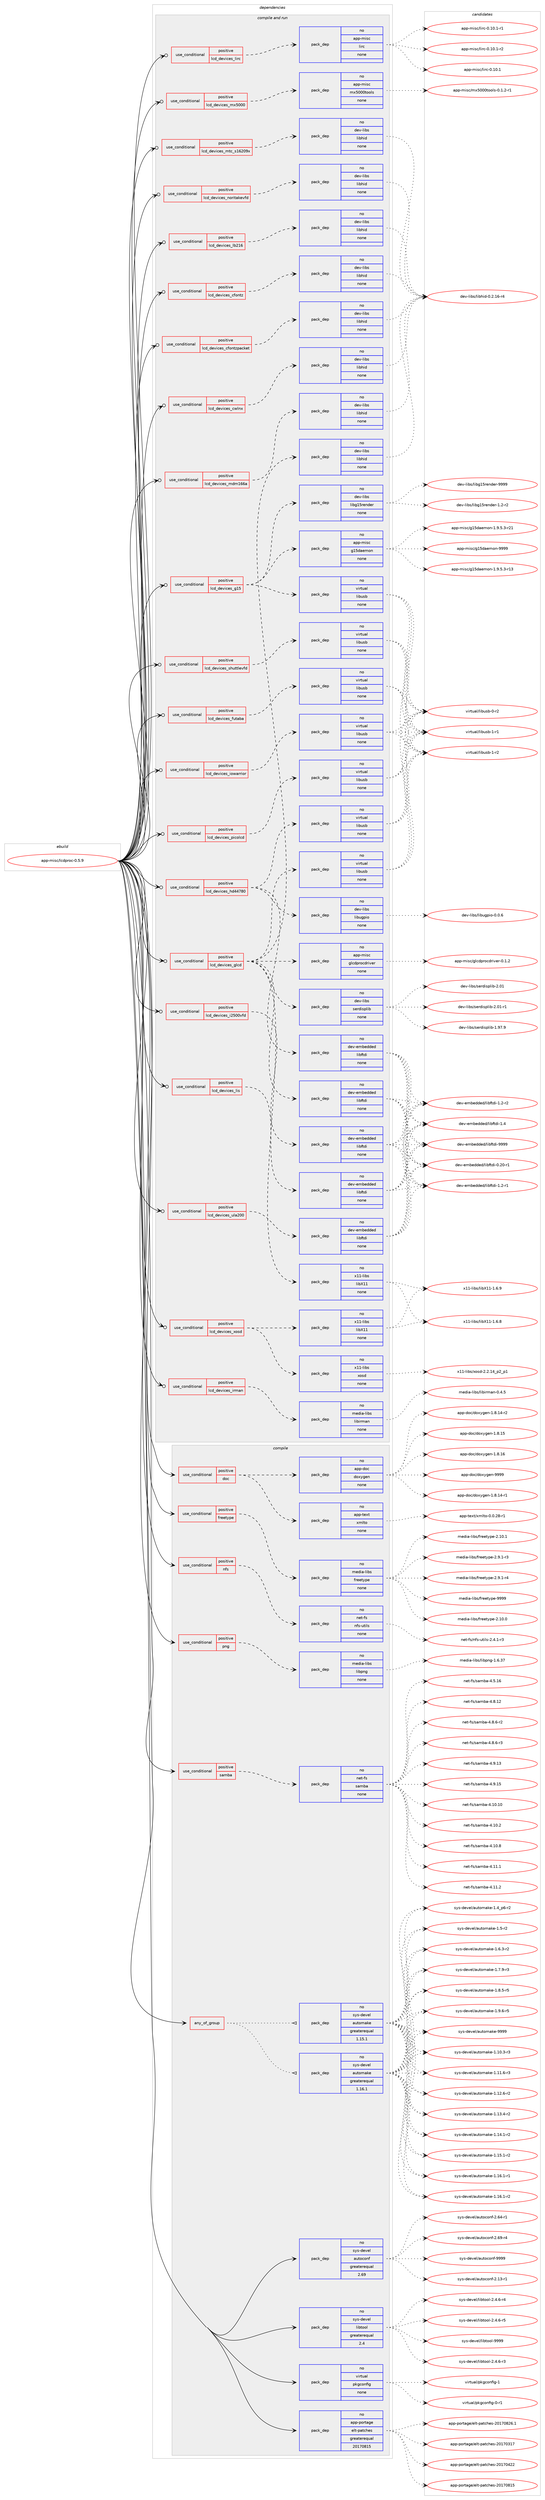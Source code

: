 digraph prolog {

# *************
# Graph options
# *************

newrank=true;
concentrate=true;
compound=true;
graph [rankdir=LR,fontname=Helvetica,fontsize=10,ranksep=1.5];#, ranksep=2.5, nodesep=0.2];
edge  [arrowhead=vee];
node  [fontname=Helvetica,fontsize=10];

# **********
# The ebuild
# **********

subgraph cluster_leftcol {
color=gray;
rank=same;
label=<<i>ebuild</i>>;
id [label="app-misc/lcdproc-0.5.9", color=red, width=4, href="../app-misc/lcdproc-0.5.9.svg"];
}

# ****************
# The dependencies
# ****************

subgraph cluster_midcol {
color=gray;
label=<<i>dependencies</i>>;
subgraph cluster_compile {
fillcolor="#eeeeee";
style=filled;
label=<<i>compile</i>>;
subgraph any8698 {
dependency499299 [label=<<TABLE BORDER="0" CELLBORDER="1" CELLSPACING="0" CELLPADDING="4"><TR><TD CELLPADDING="10">any_of_group</TD></TR></TABLE>>, shape=none, color=red];subgraph pack371038 {
dependency499300 [label=<<TABLE BORDER="0" CELLBORDER="1" CELLSPACING="0" CELLPADDING="4" WIDTH="220"><TR><TD ROWSPAN="6" CELLPADDING="30">pack_dep</TD></TR><TR><TD WIDTH="110">no</TD></TR><TR><TD>sys-devel</TD></TR><TR><TD>automake</TD></TR><TR><TD>greaterequal</TD></TR><TR><TD>1.16.1</TD></TR></TABLE>>, shape=none, color=blue];
}
dependency499299:e -> dependency499300:w [weight=20,style="dotted",arrowhead="oinv"];
subgraph pack371039 {
dependency499301 [label=<<TABLE BORDER="0" CELLBORDER="1" CELLSPACING="0" CELLPADDING="4" WIDTH="220"><TR><TD ROWSPAN="6" CELLPADDING="30">pack_dep</TD></TR><TR><TD WIDTH="110">no</TD></TR><TR><TD>sys-devel</TD></TR><TR><TD>automake</TD></TR><TR><TD>greaterequal</TD></TR><TR><TD>1.15.1</TD></TR></TABLE>>, shape=none, color=blue];
}
dependency499299:e -> dependency499301:w [weight=20,style="dotted",arrowhead="oinv"];
}
id:e -> dependency499299:w [weight=20,style="solid",arrowhead="vee"];
subgraph cond119247 {
dependency499302 [label=<<TABLE BORDER="0" CELLBORDER="1" CELLSPACING="0" CELLPADDING="4"><TR><TD ROWSPAN="3" CELLPADDING="10">use_conditional</TD></TR><TR><TD>positive</TD></TR><TR><TD>doc</TD></TR></TABLE>>, shape=none, color=red];
subgraph pack371040 {
dependency499303 [label=<<TABLE BORDER="0" CELLBORDER="1" CELLSPACING="0" CELLPADDING="4" WIDTH="220"><TR><TD ROWSPAN="6" CELLPADDING="30">pack_dep</TD></TR><TR><TD WIDTH="110">no</TD></TR><TR><TD>app-doc</TD></TR><TR><TD>doxygen</TD></TR><TR><TD>none</TD></TR><TR><TD></TD></TR></TABLE>>, shape=none, color=blue];
}
dependency499302:e -> dependency499303:w [weight=20,style="dashed",arrowhead="vee"];
subgraph pack371041 {
dependency499304 [label=<<TABLE BORDER="0" CELLBORDER="1" CELLSPACING="0" CELLPADDING="4" WIDTH="220"><TR><TD ROWSPAN="6" CELLPADDING="30">pack_dep</TD></TR><TR><TD WIDTH="110">no</TD></TR><TR><TD>app-text</TD></TR><TR><TD>xmlto</TD></TR><TR><TD>none</TD></TR><TR><TD></TD></TR></TABLE>>, shape=none, color=blue];
}
dependency499302:e -> dependency499304:w [weight=20,style="dashed",arrowhead="vee"];
}
id:e -> dependency499302:w [weight=20,style="solid",arrowhead="vee"];
subgraph cond119248 {
dependency499305 [label=<<TABLE BORDER="0" CELLBORDER="1" CELLSPACING="0" CELLPADDING="4"><TR><TD ROWSPAN="3" CELLPADDING="10">use_conditional</TD></TR><TR><TD>positive</TD></TR><TR><TD>freetype</TD></TR></TABLE>>, shape=none, color=red];
subgraph pack371042 {
dependency499306 [label=<<TABLE BORDER="0" CELLBORDER="1" CELLSPACING="0" CELLPADDING="4" WIDTH="220"><TR><TD ROWSPAN="6" CELLPADDING="30">pack_dep</TD></TR><TR><TD WIDTH="110">no</TD></TR><TR><TD>media-libs</TD></TR><TR><TD>freetype</TD></TR><TR><TD>none</TD></TR><TR><TD></TD></TR></TABLE>>, shape=none, color=blue];
}
dependency499305:e -> dependency499306:w [weight=20,style="dashed",arrowhead="vee"];
}
id:e -> dependency499305:w [weight=20,style="solid",arrowhead="vee"];
subgraph cond119249 {
dependency499307 [label=<<TABLE BORDER="0" CELLBORDER="1" CELLSPACING="0" CELLPADDING="4"><TR><TD ROWSPAN="3" CELLPADDING="10">use_conditional</TD></TR><TR><TD>positive</TD></TR><TR><TD>nfs</TD></TR></TABLE>>, shape=none, color=red];
subgraph pack371043 {
dependency499308 [label=<<TABLE BORDER="0" CELLBORDER="1" CELLSPACING="0" CELLPADDING="4" WIDTH="220"><TR><TD ROWSPAN="6" CELLPADDING="30">pack_dep</TD></TR><TR><TD WIDTH="110">no</TD></TR><TR><TD>net-fs</TD></TR><TR><TD>nfs-utils</TD></TR><TR><TD>none</TD></TR><TR><TD></TD></TR></TABLE>>, shape=none, color=blue];
}
dependency499307:e -> dependency499308:w [weight=20,style="dashed",arrowhead="vee"];
}
id:e -> dependency499307:w [weight=20,style="solid",arrowhead="vee"];
subgraph cond119250 {
dependency499309 [label=<<TABLE BORDER="0" CELLBORDER="1" CELLSPACING="0" CELLPADDING="4"><TR><TD ROWSPAN="3" CELLPADDING="10">use_conditional</TD></TR><TR><TD>positive</TD></TR><TR><TD>png</TD></TR></TABLE>>, shape=none, color=red];
subgraph pack371044 {
dependency499310 [label=<<TABLE BORDER="0" CELLBORDER="1" CELLSPACING="0" CELLPADDING="4" WIDTH="220"><TR><TD ROWSPAN="6" CELLPADDING="30">pack_dep</TD></TR><TR><TD WIDTH="110">no</TD></TR><TR><TD>media-libs</TD></TR><TR><TD>libpng</TD></TR><TR><TD>none</TD></TR><TR><TD></TD></TR></TABLE>>, shape=none, color=blue];
}
dependency499309:e -> dependency499310:w [weight=20,style="dashed",arrowhead="vee"];
}
id:e -> dependency499309:w [weight=20,style="solid",arrowhead="vee"];
subgraph cond119251 {
dependency499311 [label=<<TABLE BORDER="0" CELLBORDER="1" CELLSPACING="0" CELLPADDING="4"><TR><TD ROWSPAN="3" CELLPADDING="10">use_conditional</TD></TR><TR><TD>positive</TD></TR><TR><TD>samba</TD></TR></TABLE>>, shape=none, color=red];
subgraph pack371045 {
dependency499312 [label=<<TABLE BORDER="0" CELLBORDER="1" CELLSPACING="0" CELLPADDING="4" WIDTH="220"><TR><TD ROWSPAN="6" CELLPADDING="30">pack_dep</TD></TR><TR><TD WIDTH="110">no</TD></TR><TR><TD>net-fs</TD></TR><TR><TD>samba</TD></TR><TR><TD>none</TD></TR><TR><TD></TD></TR></TABLE>>, shape=none, color=blue];
}
dependency499311:e -> dependency499312:w [weight=20,style="dashed",arrowhead="vee"];
}
id:e -> dependency499311:w [weight=20,style="solid",arrowhead="vee"];
subgraph pack371046 {
dependency499313 [label=<<TABLE BORDER="0" CELLBORDER="1" CELLSPACING="0" CELLPADDING="4" WIDTH="220"><TR><TD ROWSPAN="6" CELLPADDING="30">pack_dep</TD></TR><TR><TD WIDTH="110">no</TD></TR><TR><TD>app-portage</TD></TR><TR><TD>elt-patches</TD></TR><TR><TD>greaterequal</TD></TR><TR><TD>20170815</TD></TR></TABLE>>, shape=none, color=blue];
}
id:e -> dependency499313:w [weight=20,style="solid",arrowhead="vee"];
subgraph pack371047 {
dependency499314 [label=<<TABLE BORDER="0" CELLBORDER="1" CELLSPACING="0" CELLPADDING="4" WIDTH="220"><TR><TD ROWSPAN="6" CELLPADDING="30">pack_dep</TD></TR><TR><TD WIDTH="110">no</TD></TR><TR><TD>sys-devel</TD></TR><TR><TD>autoconf</TD></TR><TR><TD>greaterequal</TD></TR><TR><TD>2.69</TD></TR></TABLE>>, shape=none, color=blue];
}
id:e -> dependency499314:w [weight=20,style="solid",arrowhead="vee"];
subgraph pack371048 {
dependency499315 [label=<<TABLE BORDER="0" CELLBORDER="1" CELLSPACING="0" CELLPADDING="4" WIDTH="220"><TR><TD ROWSPAN="6" CELLPADDING="30">pack_dep</TD></TR><TR><TD WIDTH="110">no</TD></TR><TR><TD>sys-devel</TD></TR><TR><TD>libtool</TD></TR><TR><TD>greaterequal</TD></TR><TR><TD>2.4</TD></TR></TABLE>>, shape=none, color=blue];
}
id:e -> dependency499315:w [weight=20,style="solid",arrowhead="vee"];
subgraph pack371049 {
dependency499316 [label=<<TABLE BORDER="0" CELLBORDER="1" CELLSPACING="0" CELLPADDING="4" WIDTH="220"><TR><TD ROWSPAN="6" CELLPADDING="30">pack_dep</TD></TR><TR><TD WIDTH="110">no</TD></TR><TR><TD>virtual</TD></TR><TR><TD>pkgconfig</TD></TR><TR><TD>none</TD></TR><TR><TD></TD></TR></TABLE>>, shape=none, color=blue];
}
id:e -> dependency499316:w [weight=20,style="solid",arrowhead="vee"];
}
subgraph cluster_compileandrun {
fillcolor="#eeeeee";
style=filled;
label=<<i>compile and run</i>>;
subgraph cond119252 {
dependency499317 [label=<<TABLE BORDER="0" CELLBORDER="1" CELLSPACING="0" CELLPADDING="4"><TR><TD ROWSPAN="3" CELLPADDING="10">use_conditional</TD></TR><TR><TD>positive</TD></TR><TR><TD>lcd_devices_cfontz</TD></TR></TABLE>>, shape=none, color=red];
subgraph pack371050 {
dependency499318 [label=<<TABLE BORDER="0" CELLBORDER="1" CELLSPACING="0" CELLPADDING="4" WIDTH="220"><TR><TD ROWSPAN="6" CELLPADDING="30">pack_dep</TD></TR><TR><TD WIDTH="110">no</TD></TR><TR><TD>dev-libs</TD></TR><TR><TD>libhid</TD></TR><TR><TD>none</TD></TR><TR><TD></TD></TR></TABLE>>, shape=none, color=blue];
}
dependency499317:e -> dependency499318:w [weight=20,style="dashed",arrowhead="vee"];
}
id:e -> dependency499317:w [weight=20,style="solid",arrowhead="odotvee"];
subgraph cond119253 {
dependency499319 [label=<<TABLE BORDER="0" CELLBORDER="1" CELLSPACING="0" CELLPADDING="4"><TR><TD ROWSPAN="3" CELLPADDING="10">use_conditional</TD></TR><TR><TD>positive</TD></TR><TR><TD>lcd_devices_cfontzpacket</TD></TR></TABLE>>, shape=none, color=red];
subgraph pack371051 {
dependency499320 [label=<<TABLE BORDER="0" CELLBORDER="1" CELLSPACING="0" CELLPADDING="4" WIDTH="220"><TR><TD ROWSPAN="6" CELLPADDING="30">pack_dep</TD></TR><TR><TD WIDTH="110">no</TD></TR><TR><TD>dev-libs</TD></TR><TR><TD>libhid</TD></TR><TR><TD>none</TD></TR><TR><TD></TD></TR></TABLE>>, shape=none, color=blue];
}
dependency499319:e -> dependency499320:w [weight=20,style="dashed",arrowhead="vee"];
}
id:e -> dependency499319:w [weight=20,style="solid",arrowhead="odotvee"];
subgraph cond119254 {
dependency499321 [label=<<TABLE BORDER="0" CELLBORDER="1" CELLSPACING="0" CELLPADDING="4"><TR><TD ROWSPAN="3" CELLPADDING="10">use_conditional</TD></TR><TR><TD>positive</TD></TR><TR><TD>lcd_devices_cwlnx</TD></TR></TABLE>>, shape=none, color=red];
subgraph pack371052 {
dependency499322 [label=<<TABLE BORDER="0" CELLBORDER="1" CELLSPACING="0" CELLPADDING="4" WIDTH="220"><TR><TD ROWSPAN="6" CELLPADDING="30">pack_dep</TD></TR><TR><TD WIDTH="110">no</TD></TR><TR><TD>dev-libs</TD></TR><TR><TD>libhid</TD></TR><TR><TD>none</TD></TR><TR><TD></TD></TR></TABLE>>, shape=none, color=blue];
}
dependency499321:e -> dependency499322:w [weight=20,style="dashed",arrowhead="vee"];
}
id:e -> dependency499321:w [weight=20,style="solid",arrowhead="odotvee"];
subgraph cond119255 {
dependency499323 [label=<<TABLE BORDER="0" CELLBORDER="1" CELLSPACING="0" CELLPADDING="4"><TR><TD ROWSPAN="3" CELLPADDING="10">use_conditional</TD></TR><TR><TD>positive</TD></TR><TR><TD>lcd_devices_futaba</TD></TR></TABLE>>, shape=none, color=red];
subgraph pack371053 {
dependency499324 [label=<<TABLE BORDER="0" CELLBORDER="1" CELLSPACING="0" CELLPADDING="4" WIDTH="220"><TR><TD ROWSPAN="6" CELLPADDING="30">pack_dep</TD></TR><TR><TD WIDTH="110">no</TD></TR><TR><TD>virtual</TD></TR><TR><TD>libusb</TD></TR><TR><TD>none</TD></TR><TR><TD></TD></TR></TABLE>>, shape=none, color=blue];
}
dependency499323:e -> dependency499324:w [weight=20,style="dashed",arrowhead="vee"];
}
id:e -> dependency499323:w [weight=20,style="solid",arrowhead="odotvee"];
subgraph cond119256 {
dependency499325 [label=<<TABLE BORDER="0" CELLBORDER="1" CELLSPACING="0" CELLPADDING="4"><TR><TD ROWSPAN="3" CELLPADDING="10">use_conditional</TD></TR><TR><TD>positive</TD></TR><TR><TD>lcd_devices_g15</TD></TR></TABLE>>, shape=none, color=red];
subgraph pack371054 {
dependency499326 [label=<<TABLE BORDER="0" CELLBORDER="1" CELLSPACING="0" CELLPADDING="4" WIDTH="220"><TR><TD ROWSPAN="6" CELLPADDING="30">pack_dep</TD></TR><TR><TD WIDTH="110">no</TD></TR><TR><TD>app-misc</TD></TR><TR><TD>g15daemon</TD></TR><TR><TD>none</TD></TR><TR><TD></TD></TR></TABLE>>, shape=none, color=blue];
}
dependency499325:e -> dependency499326:w [weight=20,style="dashed",arrowhead="vee"];
subgraph pack371055 {
dependency499327 [label=<<TABLE BORDER="0" CELLBORDER="1" CELLSPACING="0" CELLPADDING="4" WIDTH="220"><TR><TD ROWSPAN="6" CELLPADDING="30">pack_dep</TD></TR><TR><TD WIDTH="110">no</TD></TR><TR><TD>dev-libs</TD></TR><TR><TD>libg15render</TD></TR><TR><TD>none</TD></TR><TR><TD></TD></TR></TABLE>>, shape=none, color=blue];
}
dependency499325:e -> dependency499327:w [weight=20,style="dashed",arrowhead="vee"];
subgraph pack371056 {
dependency499328 [label=<<TABLE BORDER="0" CELLBORDER="1" CELLSPACING="0" CELLPADDING="4" WIDTH="220"><TR><TD ROWSPAN="6" CELLPADDING="30">pack_dep</TD></TR><TR><TD WIDTH="110">no</TD></TR><TR><TD>virtual</TD></TR><TR><TD>libusb</TD></TR><TR><TD>none</TD></TR><TR><TD></TD></TR></TABLE>>, shape=none, color=blue];
}
dependency499325:e -> dependency499328:w [weight=20,style="dashed",arrowhead="vee"];
}
id:e -> dependency499325:w [weight=20,style="solid",arrowhead="odotvee"];
subgraph cond119257 {
dependency499329 [label=<<TABLE BORDER="0" CELLBORDER="1" CELLSPACING="0" CELLPADDING="4"><TR><TD ROWSPAN="3" CELLPADDING="10">use_conditional</TD></TR><TR><TD>positive</TD></TR><TR><TD>lcd_devices_glcd</TD></TR></TABLE>>, shape=none, color=red];
subgraph pack371057 {
dependency499330 [label=<<TABLE BORDER="0" CELLBORDER="1" CELLSPACING="0" CELLPADDING="4" WIDTH="220"><TR><TD ROWSPAN="6" CELLPADDING="30">pack_dep</TD></TR><TR><TD WIDTH="110">no</TD></TR><TR><TD>app-misc</TD></TR><TR><TD>glcdprocdriver</TD></TR><TR><TD>none</TD></TR><TR><TD></TD></TR></TABLE>>, shape=none, color=blue];
}
dependency499329:e -> dependency499330:w [weight=20,style="dashed",arrowhead="vee"];
subgraph pack371058 {
dependency499331 [label=<<TABLE BORDER="0" CELLBORDER="1" CELLSPACING="0" CELLPADDING="4" WIDTH="220"><TR><TD ROWSPAN="6" CELLPADDING="30">pack_dep</TD></TR><TR><TD WIDTH="110">no</TD></TR><TR><TD>dev-embedded</TD></TR><TR><TD>libftdi</TD></TR><TR><TD>none</TD></TR><TR><TD></TD></TR></TABLE>>, shape=none, color=blue];
}
dependency499329:e -> dependency499331:w [weight=20,style="dashed",arrowhead="vee"];
subgraph pack371059 {
dependency499332 [label=<<TABLE BORDER="0" CELLBORDER="1" CELLSPACING="0" CELLPADDING="4" WIDTH="220"><TR><TD ROWSPAN="6" CELLPADDING="30">pack_dep</TD></TR><TR><TD WIDTH="110">no</TD></TR><TR><TD>dev-libs</TD></TR><TR><TD>libhid</TD></TR><TR><TD>none</TD></TR><TR><TD></TD></TR></TABLE>>, shape=none, color=blue];
}
dependency499329:e -> dependency499332:w [weight=20,style="dashed",arrowhead="vee"];
subgraph pack371060 {
dependency499333 [label=<<TABLE BORDER="0" CELLBORDER="1" CELLSPACING="0" CELLPADDING="4" WIDTH="220"><TR><TD ROWSPAN="6" CELLPADDING="30">pack_dep</TD></TR><TR><TD WIDTH="110">no</TD></TR><TR><TD>dev-libs</TD></TR><TR><TD>serdisplib</TD></TR><TR><TD>none</TD></TR><TR><TD></TD></TR></TABLE>>, shape=none, color=blue];
}
dependency499329:e -> dependency499333:w [weight=20,style="dashed",arrowhead="vee"];
subgraph pack371061 {
dependency499334 [label=<<TABLE BORDER="0" CELLBORDER="1" CELLSPACING="0" CELLPADDING="4" WIDTH="220"><TR><TD ROWSPAN="6" CELLPADDING="30">pack_dep</TD></TR><TR><TD WIDTH="110">no</TD></TR><TR><TD>virtual</TD></TR><TR><TD>libusb</TD></TR><TR><TD>none</TD></TR><TR><TD></TD></TR></TABLE>>, shape=none, color=blue];
}
dependency499329:e -> dependency499334:w [weight=20,style="dashed",arrowhead="vee"];
subgraph pack371062 {
dependency499335 [label=<<TABLE BORDER="0" CELLBORDER="1" CELLSPACING="0" CELLPADDING="4" WIDTH="220"><TR><TD ROWSPAN="6" CELLPADDING="30">pack_dep</TD></TR><TR><TD WIDTH="110">no</TD></TR><TR><TD>x11-libs</TD></TR><TR><TD>libX11</TD></TR><TR><TD>none</TD></TR><TR><TD></TD></TR></TABLE>>, shape=none, color=blue];
}
dependency499329:e -> dependency499335:w [weight=20,style="dashed",arrowhead="vee"];
}
id:e -> dependency499329:w [weight=20,style="solid",arrowhead="odotvee"];
subgraph cond119258 {
dependency499336 [label=<<TABLE BORDER="0" CELLBORDER="1" CELLSPACING="0" CELLPADDING="4"><TR><TD ROWSPAN="3" CELLPADDING="10">use_conditional</TD></TR><TR><TD>positive</TD></TR><TR><TD>lcd_devices_hd44780</TD></TR></TABLE>>, shape=none, color=red];
subgraph pack371063 {
dependency499337 [label=<<TABLE BORDER="0" CELLBORDER="1" CELLSPACING="0" CELLPADDING="4" WIDTH="220"><TR><TD ROWSPAN="6" CELLPADDING="30">pack_dep</TD></TR><TR><TD WIDTH="110">no</TD></TR><TR><TD>dev-embedded</TD></TR><TR><TD>libftdi</TD></TR><TR><TD>none</TD></TR><TR><TD></TD></TR></TABLE>>, shape=none, color=blue];
}
dependency499336:e -> dependency499337:w [weight=20,style="dashed",arrowhead="vee"];
subgraph pack371064 {
dependency499338 [label=<<TABLE BORDER="0" CELLBORDER="1" CELLSPACING="0" CELLPADDING="4" WIDTH="220"><TR><TD ROWSPAN="6" CELLPADDING="30">pack_dep</TD></TR><TR><TD WIDTH="110">no</TD></TR><TR><TD>dev-libs</TD></TR><TR><TD>libugpio</TD></TR><TR><TD>none</TD></TR><TR><TD></TD></TR></TABLE>>, shape=none, color=blue];
}
dependency499336:e -> dependency499338:w [weight=20,style="dashed",arrowhead="vee"];
subgraph pack371065 {
dependency499339 [label=<<TABLE BORDER="0" CELLBORDER="1" CELLSPACING="0" CELLPADDING="4" WIDTH="220"><TR><TD ROWSPAN="6" CELLPADDING="30">pack_dep</TD></TR><TR><TD WIDTH="110">no</TD></TR><TR><TD>virtual</TD></TR><TR><TD>libusb</TD></TR><TR><TD>none</TD></TR><TR><TD></TD></TR></TABLE>>, shape=none, color=blue];
}
dependency499336:e -> dependency499339:w [weight=20,style="dashed",arrowhead="vee"];
}
id:e -> dependency499336:w [weight=20,style="solid",arrowhead="odotvee"];
subgraph cond119259 {
dependency499340 [label=<<TABLE BORDER="0" CELLBORDER="1" CELLSPACING="0" CELLPADDING="4"><TR><TD ROWSPAN="3" CELLPADDING="10">use_conditional</TD></TR><TR><TD>positive</TD></TR><TR><TD>lcd_devices_i2500vfd</TD></TR></TABLE>>, shape=none, color=red];
subgraph pack371066 {
dependency499341 [label=<<TABLE BORDER="0" CELLBORDER="1" CELLSPACING="0" CELLPADDING="4" WIDTH="220"><TR><TD ROWSPAN="6" CELLPADDING="30">pack_dep</TD></TR><TR><TD WIDTH="110">no</TD></TR><TR><TD>dev-embedded</TD></TR><TR><TD>libftdi</TD></TR><TR><TD>none</TD></TR><TR><TD></TD></TR></TABLE>>, shape=none, color=blue];
}
dependency499340:e -> dependency499341:w [weight=20,style="dashed",arrowhead="vee"];
}
id:e -> dependency499340:w [weight=20,style="solid",arrowhead="odotvee"];
subgraph cond119260 {
dependency499342 [label=<<TABLE BORDER="0" CELLBORDER="1" CELLSPACING="0" CELLPADDING="4"><TR><TD ROWSPAN="3" CELLPADDING="10">use_conditional</TD></TR><TR><TD>positive</TD></TR><TR><TD>lcd_devices_iowarrior</TD></TR></TABLE>>, shape=none, color=red];
subgraph pack371067 {
dependency499343 [label=<<TABLE BORDER="0" CELLBORDER="1" CELLSPACING="0" CELLPADDING="4" WIDTH="220"><TR><TD ROWSPAN="6" CELLPADDING="30">pack_dep</TD></TR><TR><TD WIDTH="110">no</TD></TR><TR><TD>virtual</TD></TR><TR><TD>libusb</TD></TR><TR><TD>none</TD></TR><TR><TD></TD></TR></TABLE>>, shape=none, color=blue];
}
dependency499342:e -> dependency499343:w [weight=20,style="dashed",arrowhead="vee"];
}
id:e -> dependency499342:w [weight=20,style="solid",arrowhead="odotvee"];
subgraph cond119261 {
dependency499344 [label=<<TABLE BORDER="0" CELLBORDER="1" CELLSPACING="0" CELLPADDING="4"><TR><TD ROWSPAN="3" CELLPADDING="10">use_conditional</TD></TR><TR><TD>positive</TD></TR><TR><TD>lcd_devices_irman</TD></TR></TABLE>>, shape=none, color=red];
subgraph pack371068 {
dependency499345 [label=<<TABLE BORDER="0" CELLBORDER="1" CELLSPACING="0" CELLPADDING="4" WIDTH="220"><TR><TD ROWSPAN="6" CELLPADDING="30">pack_dep</TD></TR><TR><TD WIDTH="110">no</TD></TR><TR><TD>media-libs</TD></TR><TR><TD>libirman</TD></TR><TR><TD>none</TD></TR><TR><TD></TD></TR></TABLE>>, shape=none, color=blue];
}
dependency499344:e -> dependency499345:w [weight=20,style="dashed",arrowhead="vee"];
}
id:e -> dependency499344:w [weight=20,style="solid",arrowhead="odotvee"];
subgraph cond119262 {
dependency499346 [label=<<TABLE BORDER="0" CELLBORDER="1" CELLSPACING="0" CELLPADDING="4"><TR><TD ROWSPAN="3" CELLPADDING="10">use_conditional</TD></TR><TR><TD>positive</TD></TR><TR><TD>lcd_devices_lb216</TD></TR></TABLE>>, shape=none, color=red];
subgraph pack371069 {
dependency499347 [label=<<TABLE BORDER="0" CELLBORDER="1" CELLSPACING="0" CELLPADDING="4" WIDTH="220"><TR><TD ROWSPAN="6" CELLPADDING="30">pack_dep</TD></TR><TR><TD WIDTH="110">no</TD></TR><TR><TD>dev-libs</TD></TR><TR><TD>libhid</TD></TR><TR><TD>none</TD></TR><TR><TD></TD></TR></TABLE>>, shape=none, color=blue];
}
dependency499346:e -> dependency499347:w [weight=20,style="dashed",arrowhead="vee"];
}
id:e -> dependency499346:w [weight=20,style="solid",arrowhead="odotvee"];
subgraph cond119263 {
dependency499348 [label=<<TABLE BORDER="0" CELLBORDER="1" CELLSPACING="0" CELLPADDING="4"><TR><TD ROWSPAN="3" CELLPADDING="10">use_conditional</TD></TR><TR><TD>positive</TD></TR><TR><TD>lcd_devices_lirc</TD></TR></TABLE>>, shape=none, color=red];
subgraph pack371070 {
dependency499349 [label=<<TABLE BORDER="0" CELLBORDER="1" CELLSPACING="0" CELLPADDING="4" WIDTH="220"><TR><TD ROWSPAN="6" CELLPADDING="30">pack_dep</TD></TR><TR><TD WIDTH="110">no</TD></TR><TR><TD>app-misc</TD></TR><TR><TD>lirc</TD></TR><TR><TD>none</TD></TR><TR><TD></TD></TR></TABLE>>, shape=none, color=blue];
}
dependency499348:e -> dependency499349:w [weight=20,style="dashed",arrowhead="vee"];
}
id:e -> dependency499348:w [weight=20,style="solid",arrowhead="odotvee"];
subgraph cond119264 {
dependency499350 [label=<<TABLE BORDER="0" CELLBORDER="1" CELLSPACING="0" CELLPADDING="4"><TR><TD ROWSPAN="3" CELLPADDING="10">use_conditional</TD></TR><TR><TD>positive</TD></TR><TR><TD>lcd_devices_lis</TD></TR></TABLE>>, shape=none, color=red];
subgraph pack371071 {
dependency499351 [label=<<TABLE BORDER="0" CELLBORDER="1" CELLSPACING="0" CELLPADDING="4" WIDTH="220"><TR><TD ROWSPAN="6" CELLPADDING="30">pack_dep</TD></TR><TR><TD WIDTH="110">no</TD></TR><TR><TD>dev-embedded</TD></TR><TR><TD>libftdi</TD></TR><TR><TD>none</TD></TR><TR><TD></TD></TR></TABLE>>, shape=none, color=blue];
}
dependency499350:e -> dependency499351:w [weight=20,style="dashed",arrowhead="vee"];
}
id:e -> dependency499350:w [weight=20,style="solid",arrowhead="odotvee"];
subgraph cond119265 {
dependency499352 [label=<<TABLE BORDER="0" CELLBORDER="1" CELLSPACING="0" CELLPADDING="4"><TR><TD ROWSPAN="3" CELLPADDING="10">use_conditional</TD></TR><TR><TD>positive</TD></TR><TR><TD>lcd_devices_mdm166a</TD></TR></TABLE>>, shape=none, color=red];
subgraph pack371072 {
dependency499353 [label=<<TABLE BORDER="0" CELLBORDER="1" CELLSPACING="0" CELLPADDING="4" WIDTH="220"><TR><TD ROWSPAN="6" CELLPADDING="30">pack_dep</TD></TR><TR><TD WIDTH="110">no</TD></TR><TR><TD>dev-libs</TD></TR><TR><TD>libhid</TD></TR><TR><TD>none</TD></TR><TR><TD></TD></TR></TABLE>>, shape=none, color=blue];
}
dependency499352:e -> dependency499353:w [weight=20,style="dashed",arrowhead="vee"];
}
id:e -> dependency499352:w [weight=20,style="solid",arrowhead="odotvee"];
subgraph cond119266 {
dependency499354 [label=<<TABLE BORDER="0" CELLBORDER="1" CELLSPACING="0" CELLPADDING="4"><TR><TD ROWSPAN="3" CELLPADDING="10">use_conditional</TD></TR><TR><TD>positive</TD></TR><TR><TD>lcd_devices_mtc_s16209x</TD></TR></TABLE>>, shape=none, color=red];
subgraph pack371073 {
dependency499355 [label=<<TABLE BORDER="0" CELLBORDER="1" CELLSPACING="0" CELLPADDING="4" WIDTH="220"><TR><TD ROWSPAN="6" CELLPADDING="30">pack_dep</TD></TR><TR><TD WIDTH="110">no</TD></TR><TR><TD>dev-libs</TD></TR><TR><TD>libhid</TD></TR><TR><TD>none</TD></TR><TR><TD></TD></TR></TABLE>>, shape=none, color=blue];
}
dependency499354:e -> dependency499355:w [weight=20,style="dashed",arrowhead="vee"];
}
id:e -> dependency499354:w [weight=20,style="solid",arrowhead="odotvee"];
subgraph cond119267 {
dependency499356 [label=<<TABLE BORDER="0" CELLBORDER="1" CELLSPACING="0" CELLPADDING="4"><TR><TD ROWSPAN="3" CELLPADDING="10">use_conditional</TD></TR><TR><TD>positive</TD></TR><TR><TD>lcd_devices_mx5000</TD></TR></TABLE>>, shape=none, color=red];
subgraph pack371074 {
dependency499357 [label=<<TABLE BORDER="0" CELLBORDER="1" CELLSPACING="0" CELLPADDING="4" WIDTH="220"><TR><TD ROWSPAN="6" CELLPADDING="30">pack_dep</TD></TR><TR><TD WIDTH="110">no</TD></TR><TR><TD>app-misc</TD></TR><TR><TD>mx5000tools</TD></TR><TR><TD>none</TD></TR><TR><TD></TD></TR></TABLE>>, shape=none, color=blue];
}
dependency499356:e -> dependency499357:w [weight=20,style="dashed",arrowhead="vee"];
}
id:e -> dependency499356:w [weight=20,style="solid",arrowhead="odotvee"];
subgraph cond119268 {
dependency499358 [label=<<TABLE BORDER="0" CELLBORDER="1" CELLSPACING="0" CELLPADDING="4"><TR><TD ROWSPAN="3" CELLPADDING="10">use_conditional</TD></TR><TR><TD>positive</TD></TR><TR><TD>lcd_devices_noritakevfd</TD></TR></TABLE>>, shape=none, color=red];
subgraph pack371075 {
dependency499359 [label=<<TABLE BORDER="0" CELLBORDER="1" CELLSPACING="0" CELLPADDING="4" WIDTH="220"><TR><TD ROWSPAN="6" CELLPADDING="30">pack_dep</TD></TR><TR><TD WIDTH="110">no</TD></TR><TR><TD>dev-libs</TD></TR><TR><TD>libhid</TD></TR><TR><TD>none</TD></TR><TR><TD></TD></TR></TABLE>>, shape=none, color=blue];
}
dependency499358:e -> dependency499359:w [weight=20,style="dashed",arrowhead="vee"];
}
id:e -> dependency499358:w [weight=20,style="solid",arrowhead="odotvee"];
subgraph cond119269 {
dependency499360 [label=<<TABLE BORDER="0" CELLBORDER="1" CELLSPACING="0" CELLPADDING="4"><TR><TD ROWSPAN="3" CELLPADDING="10">use_conditional</TD></TR><TR><TD>positive</TD></TR><TR><TD>lcd_devices_picolcd</TD></TR></TABLE>>, shape=none, color=red];
subgraph pack371076 {
dependency499361 [label=<<TABLE BORDER="0" CELLBORDER="1" CELLSPACING="0" CELLPADDING="4" WIDTH="220"><TR><TD ROWSPAN="6" CELLPADDING="30">pack_dep</TD></TR><TR><TD WIDTH="110">no</TD></TR><TR><TD>virtual</TD></TR><TR><TD>libusb</TD></TR><TR><TD>none</TD></TR><TR><TD></TD></TR></TABLE>>, shape=none, color=blue];
}
dependency499360:e -> dependency499361:w [weight=20,style="dashed",arrowhead="vee"];
}
id:e -> dependency499360:w [weight=20,style="solid",arrowhead="odotvee"];
subgraph cond119270 {
dependency499362 [label=<<TABLE BORDER="0" CELLBORDER="1" CELLSPACING="0" CELLPADDING="4"><TR><TD ROWSPAN="3" CELLPADDING="10">use_conditional</TD></TR><TR><TD>positive</TD></TR><TR><TD>lcd_devices_shuttlevfd</TD></TR></TABLE>>, shape=none, color=red];
subgraph pack371077 {
dependency499363 [label=<<TABLE BORDER="0" CELLBORDER="1" CELLSPACING="0" CELLPADDING="4" WIDTH="220"><TR><TD ROWSPAN="6" CELLPADDING="30">pack_dep</TD></TR><TR><TD WIDTH="110">no</TD></TR><TR><TD>virtual</TD></TR><TR><TD>libusb</TD></TR><TR><TD>none</TD></TR><TR><TD></TD></TR></TABLE>>, shape=none, color=blue];
}
dependency499362:e -> dependency499363:w [weight=20,style="dashed",arrowhead="vee"];
}
id:e -> dependency499362:w [weight=20,style="solid",arrowhead="odotvee"];
subgraph cond119271 {
dependency499364 [label=<<TABLE BORDER="0" CELLBORDER="1" CELLSPACING="0" CELLPADDING="4"><TR><TD ROWSPAN="3" CELLPADDING="10">use_conditional</TD></TR><TR><TD>positive</TD></TR><TR><TD>lcd_devices_ula200</TD></TR></TABLE>>, shape=none, color=red];
subgraph pack371078 {
dependency499365 [label=<<TABLE BORDER="0" CELLBORDER="1" CELLSPACING="0" CELLPADDING="4" WIDTH="220"><TR><TD ROWSPAN="6" CELLPADDING="30">pack_dep</TD></TR><TR><TD WIDTH="110">no</TD></TR><TR><TD>dev-embedded</TD></TR><TR><TD>libftdi</TD></TR><TR><TD>none</TD></TR><TR><TD></TD></TR></TABLE>>, shape=none, color=blue];
}
dependency499364:e -> dependency499365:w [weight=20,style="dashed",arrowhead="vee"];
}
id:e -> dependency499364:w [weight=20,style="solid",arrowhead="odotvee"];
subgraph cond119272 {
dependency499366 [label=<<TABLE BORDER="0" CELLBORDER="1" CELLSPACING="0" CELLPADDING="4"><TR><TD ROWSPAN="3" CELLPADDING="10">use_conditional</TD></TR><TR><TD>positive</TD></TR><TR><TD>lcd_devices_xosd</TD></TR></TABLE>>, shape=none, color=red];
subgraph pack371079 {
dependency499367 [label=<<TABLE BORDER="0" CELLBORDER="1" CELLSPACING="0" CELLPADDING="4" WIDTH="220"><TR><TD ROWSPAN="6" CELLPADDING="30">pack_dep</TD></TR><TR><TD WIDTH="110">no</TD></TR><TR><TD>x11-libs</TD></TR><TR><TD>libX11</TD></TR><TR><TD>none</TD></TR><TR><TD></TD></TR></TABLE>>, shape=none, color=blue];
}
dependency499366:e -> dependency499367:w [weight=20,style="dashed",arrowhead="vee"];
subgraph pack371080 {
dependency499368 [label=<<TABLE BORDER="0" CELLBORDER="1" CELLSPACING="0" CELLPADDING="4" WIDTH="220"><TR><TD ROWSPAN="6" CELLPADDING="30">pack_dep</TD></TR><TR><TD WIDTH="110">no</TD></TR><TR><TD>x11-libs</TD></TR><TR><TD>xosd</TD></TR><TR><TD>none</TD></TR><TR><TD></TD></TR></TABLE>>, shape=none, color=blue];
}
dependency499366:e -> dependency499368:w [weight=20,style="dashed",arrowhead="vee"];
}
id:e -> dependency499366:w [weight=20,style="solid",arrowhead="odotvee"];
}
subgraph cluster_run {
fillcolor="#eeeeee";
style=filled;
label=<<i>run</i>>;
}
}

# **************
# The candidates
# **************

subgraph cluster_choices {
rank=same;
color=gray;
label=<<i>candidates</i>>;

subgraph choice371038 {
color=black;
nodesep=1;
choice11512111545100101118101108479711711611110997107101454946494846514511451 [label="sys-devel/automake-1.10.3-r3", color=red, width=4,href="../sys-devel/automake-1.10.3-r3.svg"];
choice11512111545100101118101108479711711611110997107101454946494946544511451 [label="sys-devel/automake-1.11.6-r3", color=red, width=4,href="../sys-devel/automake-1.11.6-r3.svg"];
choice11512111545100101118101108479711711611110997107101454946495046544511450 [label="sys-devel/automake-1.12.6-r2", color=red, width=4,href="../sys-devel/automake-1.12.6-r2.svg"];
choice11512111545100101118101108479711711611110997107101454946495146524511450 [label="sys-devel/automake-1.13.4-r2", color=red, width=4,href="../sys-devel/automake-1.13.4-r2.svg"];
choice11512111545100101118101108479711711611110997107101454946495246494511450 [label="sys-devel/automake-1.14.1-r2", color=red, width=4,href="../sys-devel/automake-1.14.1-r2.svg"];
choice11512111545100101118101108479711711611110997107101454946495346494511450 [label="sys-devel/automake-1.15.1-r2", color=red, width=4,href="../sys-devel/automake-1.15.1-r2.svg"];
choice11512111545100101118101108479711711611110997107101454946495446494511449 [label="sys-devel/automake-1.16.1-r1", color=red, width=4,href="../sys-devel/automake-1.16.1-r1.svg"];
choice11512111545100101118101108479711711611110997107101454946495446494511450 [label="sys-devel/automake-1.16.1-r2", color=red, width=4,href="../sys-devel/automake-1.16.1-r2.svg"];
choice115121115451001011181011084797117116111109971071014549465295112544511450 [label="sys-devel/automake-1.4_p6-r2", color=red, width=4,href="../sys-devel/automake-1.4_p6-r2.svg"];
choice11512111545100101118101108479711711611110997107101454946534511450 [label="sys-devel/automake-1.5-r2", color=red, width=4,href="../sys-devel/automake-1.5-r2.svg"];
choice115121115451001011181011084797117116111109971071014549465446514511450 [label="sys-devel/automake-1.6.3-r2", color=red, width=4,href="../sys-devel/automake-1.6.3-r2.svg"];
choice115121115451001011181011084797117116111109971071014549465546574511451 [label="sys-devel/automake-1.7.9-r3", color=red, width=4,href="../sys-devel/automake-1.7.9-r3.svg"];
choice115121115451001011181011084797117116111109971071014549465646534511453 [label="sys-devel/automake-1.8.5-r5", color=red, width=4,href="../sys-devel/automake-1.8.5-r5.svg"];
choice115121115451001011181011084797117116111109971071014549465746544511453 [label="sys-devel/automake-1.9.6-r5", color=red, width=4,href="../sys-devel/automake-1.9.6-r5.svg"];
choice115121115451001011181011084797117116111109971071014557575757 [label="sys-devel/automake-9999", color=red, width=4,href="../sys-devel/automake-9999.svg"];
dependency499300:e -> choice11512111545100101118101108479711711611110997107101454946494846514511451:w [style=dotted,weight="100"];
dependency499300:e -> choice11512111545100101118101108479711711611110997107101454946494946544511451:w [style=dotted,weight="100"];
dependency499300:e -> choice11512111545100101118101108479711711611110997107101454946495046544511450:w [style=dotted,weight="100"];
dependency499300:e -> choice11512111545100101118101108479711711611110997107101454946495146524511450:w [style=dotted,weight="100"];
dependency499300:e -> choice11512111545100101118101108479711711611110997107101454946495246494511450:w [style=dotted,weight="100"];
dependency499300:e -> choice11512111545100101118101108479711711611110997107101454946495346494511450:w [style=dotted,weight="100"];
dependency499300:e -> choice11512111545100101118101108479711711611110997107101454946495446494511449:w [style=dotted,weight="100"];
dependency499300:e -> choice11512111545100101118101108479711711611110997107101454946495446494511450:w [style=dotted,weight="100"];
dependency499300:e -> choice115121115451001011181011084797117116111109971071014549465295112544511450:w [style=dotted,weight="100"];
dependency499300:e -> choice11512111545100101118101108479711711611110997107101454946534511450:w [style=dotted,weight="100"];
dependency499300:e -> choice115121115451001011181011084797117116111109971071014549465446514511450:w [style=dotted,weight="100"];
dependency499300:e -> choice115121115451001011181011084797117116111109971071014549465546574511451:w [style=dotted,weight="100"];
dependency499300:e -> choice115121115451001011181011084797117116111109971071014549465646534511453:w [style=dotted,weight="100"];
dependency499300:e -> choice115121115451001011181011084797117116111109971071014549465746544511453:w [style=dotted,weight="100"];
dependency499300:e -> choice115121115451001011181011084797117116111109971071014557575757:w [style=dotted,weight="100"];
}
subgraph choice371039 {
color=black;
nodesep=1;
choice11512111545100101118101108479711711611110997107101454946494846514511451 [label="sys-devel/automake-1.10.3-r3", color=red, width=4,href="../sys-devel/automake-1.10.3-r3.svg"];
choice11512111545100101118101108479711711611110997107101454946494946544511451 [label="sys-devel/automake-1.11.6-r3", color=red, width=4,href="../sys-devel/automake-1.11.6-r3.svg"];
choice11512111545100101118101108479711711611110997107101454946495046544511450 [label="sys-devel/automake-1.12.6-r2", color=red, width=4,href="../sys-devel/automake-1.12.6-r2.svg"];
choice11512111545100101118101108479711711611110997107101454946495146524511450 [label="sys-devel/automake-1.13.4-r2", color=red, width=4,href="../sys-devel/automake-1.13.4-r2.svg"];
choice11512111545100101118101108479711711611110997107101454946495246494511450 [label="sys-devel/automake-1.14.1-r2", color=red, width=4,href="../sys-devel/automake-1.14.1-r2.svg"];
choice11512111545100101118101108479711711611110997107101454946495346494511450 [label="sys-devel/automake-1.15.1-r2", color=red, width=4,href="../sys-devel/automake-1.15.1-r2.svg"];
choice11512111545100101118101108479711711611110997107101454946495446494511449 [label="sys-devel/automake-1.16.1-r1", color=red, width=4,href="../sys-devel/automake-1.16.1-r1.svg"];
choice11512111545100101118101108479711711611110997107101454946495446494511450 [label="sys-devel/automake-1.16.1-r2", color=red, width=4,href="../sys-devel/automake-1.16.1-r2.svg"];
choice115121115451001011181011084797117116111109971071014549465295112544511450 [label="sys-devel/automake-1.4_p6-r2", color=red, width=4,href="../sys-devel/automake-1.4_p6-r2.svg"];
choice11512111545100101118101108479711711611110997107101454946534511450 [label="sys-devel/automake-1.5-r2", color=red, width=4,href="../sys-devel/automake-1.5-r2.svg"];
choice115121115451001011181011084797117116111109971071014549465446514511450 [label="sys-devel/automake-1.6.3-r2", color=red, width=4,href="../sys-devel/automake-1.6.3-r2.svg"];
choice115121115451001011181011084797117116111109971071014549465546574511451 [label="sys-devel/automake-1.7.9-r3", color=red, width=4,href="../sys-devel/automake-1.7.9-r3.svg"];
choice115121115451001011181011084797117116111109971071014549465646534511453 [label="sys-devel/automake-1.8.5-r5", color=red, width=4,href="../sys-devel/automake-1.8.5-r5.svg"];
choice115121115451001011181011084797117116111109971071014549465746544511453 [label="sys-devel/automake-1.9.6-r5", color=red, width=4,href="../sys-devel/automake-1.9.6-r5.svg"];
choice115121115451001011181011084797117116111109971071014557575757 [label="sys-devel/automake-9999", color=red, width=4,href="../sys-devel/automake-9999.svg"];
dependency499301:e -> choice11512111545100101118101108479711711611110997107101454946494846514511451:w [style=dotted,weight="100"];
dependency499301:e -> choice11512111545100101118101108479711711611110997107101454946494946544511451:w [style=dotted,weight="100"];
dependency499301:e -> choice11512111545100101118101108479711711611110997107101454946495046544511450:w [style=dotted,weight="100"];
dependency499301:e -> choice11512111545100101118101108479711711611110997107101454946495146524511450:w [style=dotted,weight="100"];
dependency499301:e -> choice11512111545100101118101108479711711611110997107101454946495246494511450:w [style=dotted,weight="100"];
dependency499301:e -> choice11512111545100101118101108479711711611110997107101454946495346494511450:w [style=dotted,weight="100"];
dependency499301:e -> choice11512111545100101118101108479711711611110997107101454946495446494511449:w [style=dotted,weight="100"];
dependency499301:e -> choice11512111545100101118101108479711711611110997107101454946495446494511450:w [style=dotted,weight="100"];
dependency499301:e -> choice115121115451001011181011084797117116111109971071014549465295112544511450:w [style=dotted,weight="100"];
dependency499301:e -> choice11512111545100101118101108479711711611110997107101454946534511450:w [style=dotted,weight="100"];
dependency499301:e -> choice115121115451001011181011084797117116111109971071014549465446514511450:w [style=dotted,weight="100"];
dependency499301:e -> choice115121115451001011181011084797117116111109971071014549465546574511451:w [style=dotted,weight="100"];
dependency499301:e -> choice115121115451001011181011084797117116111109971071014549465646534511453:w [style=dotted,weight="100"];
dependency499301:e -> choice115121115451001011181011084797117116111109971071014549465746544511453:w [style=dotted,weight="100"];
dependency499301:e -> choice115121115451001011181011084797117116111109971071014557575757:w [style=dotted,weight="100"];
}
subgraph choice371040 {
color=black;
nodesep=1;
choice97112112451001119947100111120121103101110454946564649524511449 [label="app-doc/doxygen-1.8.14-r1", color=red, width=4,href="../app-doc/doxygen-1.8.14-r1.svg"];
choice97112112451001119947100111120121103101110454946564649524511450 [label="app-doc/doxygen-1.8.14-r2", color=red, width=4,href="../app-doc/doxygen-1.8.14-r2.svg"];
choice9711211245100111994710011112012110310111045494656464953 [label="app-doc/doxygen-1.8.15", color=red, width=4,href="../app-doc/doxygen-1.8.15.svg"];
choice9711211245100111994710011112012110310111045494656464954 [label="app-doc/doxygen-1.8.16", color=red, width=4,href="../app-doc/doxygen-1.8.16.svg"];
choice971121124510011199471001111201211031011104557575757 [label="app-doc/doxygen-9999", color=red, width=4,href="../app-doc/doxygen-9999.svg"];
dependency499303:e -> choice97112112451001119947100111120121103101110454946564649524511449:w [style=dotted,weight="100"];
dependency499303:e -> choice97112112451001119947100111120121103101110454946564649524511450:w [style=dotted,weight="100"];
dependency499303:e -> choice9711211245100111994710011112012110310111045494656464953:w [style=dotted,weight="100"];
dependency499303:e -> choice9711211245100111994710011112012110310111045494656464954:w [style=dotted,weight="100"];
dependency499303:e -> choice971121124510011199471001111201211031011104557575757:w [style=dotted,weight="100"];
}
subgraph choice371041 {
color=black;
nodesep=1;
choice971121124511610112011647120109108116111454846484650564511449 [label="app-text/xmlto-0.0.28-r1", color=red, width=4,href="../app-text/xmlto-0.0.28-r1.svg"];
dependency499304:e -> choice971121124511610112011647120109108116111454846484650564511449:w [style=dotted,weight="100"];
}
subgraph choice371042 {
color=black;
nodesep=1;
choice1091011001059745108105981154710211410110111612111210145504649484648 [label="media-libs/freetype-2.10.0", color=red, width=4,href="../media-libs/freetype-2.10.0.svg"];
choice1091011001059745108105981154710211410110111612111210145504649484649 [label="media-libs/freetype-2.10.1", color=red, width=4,href="../media-libs/freetype-2.10.1.svg"];
choice109101100105974510810598115471021141011011161211121014550465746494511451 [label="media-libs/freetype-2.9.1-r3", color=red, width=4,href="../media-libs/freetype-2.9.1-r3.svg"];
choice109101100105974510810598115471021141011011161211121014550465746494511452 [label="media-libs/freetype-2.9.1-r4", color=red, width=4,href="../media-libs/freetype-2.9.1-r4.svg"];
choice109101100105974510810598115471021141011011161211121014557575757 [label="media-libs/freetype-9999", color=red, width=4,href="../media-libs/freetype-9999.svg"];
dependency499306:e -> choice1091011001059745108105981154710211410110111612111210145504649484648:w [style=dotted,weight="100"];
dependency499306:e -> choice1091011001059745108105981154710211410110111612111210145504649484649:w [style=dotted,weight="100"];
dependency499306:e -> choice109101100105974510810598115471021141011011161211121014550465746494511451:w [style=dotted,weight="100"];
dependency499306:e -> choice109101100105974510810598115471021141011011161211121014550465746494511452:w [style=dotted,weight="100"];
dependency499306:e -> choice109101100105974510810598115471021141011011161211121014557575757:w [style=dotted,weight="100"];
}
subgraph choice371043 {
color=black;
nodesep=1;
choice1101011164510211547110102115451171161051081154550465246494511451 [label="net-fs/nfs-utils-2.4.1-r3", color=red, width=4,href="../net-fs/nfs-utils-2.4.1-r3.svg"];
dependency499308:e -> choice1101011164510211547110102115451171161051081154550465246494511451:w [style=dotted,weight="100"];
}
subgraph choice371044 {
color=black;
nodesep=1;
choice109101100105974510810598115471081059811211010345494654465155 [label="media-libs/libpng-1.6.37", color=red, width=4,href="../media-libs/libpng-1.6.37.svg"];
dependency499310:e -> choice109101100105974510810598115471081059811211010345494654465155:w [style=dotted,weight="100"];
}
subgraph choice371045 {
color=black;
nodesep=1;
choice11010111645102115471159710998974552464948464948 [label="net-fs/samba-4.10.10", color=red, width=4,href="../net-fs/samba-4.10.10.svg"];
choice110101116451021154711597109989745524649484650 [label="net-fs/samba-4.10.2", color=red, width=4,href="../net-fs/samba-4.10.2.svg"];
choice110101116451021154711597109989745524649484656 [label="net-fs/samba-4.10.8", color=red, width=4,href="../net-fs/samba-4.10.8.svg"];
choice110101116451021154711597109989745524649494649 [label="net-fs/samba-4.11.1", color=red, width=4,href="../net-fs/samba-4.11.1.svg"];
choice110101116451021154711597109989745524649494650 [label="net-fs/samba-4.11.2", color=red, width=4,href="../net-fs/samba-4.11.2.svg"];
choice110101116451021154711597109989745524653464954 [label="net-fs/samba-4.5.16", color=red, width=4,href="../net-fs/samba-4.5.16.svg"];
choice110101116451021154711597109989745524656464950 [label="net-fs/samba-4.8.12", color=red, width=4,href="../net-fs/samba-4.8.12.svg"];
choice11010111645102115471159710998974552465646544511450 [label="net-fs/samba-4.8.6-r2", color=red, width=4,href="../net-fs/samba-4.8.6-r2.svg"];
choice11010111645102115471159710998974552465646544511451 [label="net-fs/samba-4.8.6-r3", color=red, width=4,href="../net-fs/samba-4.8.6-r3.svg"];
choice110101116451021154711597109989745524657464951 [label="net-fs/samba-4.9.13", color=red, width=4,href="../net-fs/samba-4.9.13.svg"];
choice110101116451021154711597109989745524657464953 [label="net-fs/samba-4.9.15", color=red, width=4,href="../net-fs/samba-4.9.15.svg"];
dependency499312:e -> choice11010111645102115471159710998974552464948464948:w [style=dotted,weight="100"];
dependency499312:e -> choice110101116451021154711597109989745524649484650:w [style=dotted,weight="100"];
dependency499312:e -> choice110101116451021154711597109989745524649484656:w [style=dotted,weight="100"];
dependency499312:e -> choice110101116451021154711597109989745524649494649:w [style=dotted,weight="100"];
dependency499312:e -> choice110101116451021154711597109989745524649494650:w [style=dotted,weight="100"];
dependency499312:e -> choice110101116451021154711597109989745524653464954:w [style=dotted,weight="100"];
dependency499312:e -> choice110101116451021154711597109989745524656464950:w [style=dotted,weight="100"];
dependency499312:e -> choice11010111645102115471159710998974552465646544511450:w [style=dotted,weight="100"];
dependency499312:e -> choice11010111645102115471159710998974552465646544511451:w [style=dotted,weight="100"];
dependency499312:e -> choice110101116451021154711597109989745524657464951:w [style=dotted,weight="100"];
dependency499312:e -> choice110101116451021154711597109989745524657464953:w [style=dotted,weight="100"];
}
subgraph choice371046 {
color=black;
nodesep=1;
choice97112112451121111141169710310147101108116451129711699104101115455048495548514955 [label="app-portage/elt-patches-20170317", color=red, width=4,href="../app-portage/elt-patches-20170317.svg"];
choice97112112451121111141169710310147101108116451129711699104101115455048495548525050 [label="app-portage/elt-patches-20170422", color=red, width=4,href="../app-portage/elt-patches-20170422.svg"];
choice97112112451121111141169710310147101108116451129711699104101115455048495548564953 [label="app-portage/elt-patches-20170815", color=red, width=4,href="../app-portage/elt-patches-20170815.svg"];
choice971121124511211111411697103101471011081164511297116991041011154550484955485650544649 [label="app-portage/elt-patches-20170826.1", color=red, width=4,href="../app-portage/elt-patches-20170826.1.svg"];
dependency499313:e -> choice97112112451121111141169710310147101108116451129711699104101115455048495548514955:w [style=dotted,weight="100"];
dependency499313:e -> choice97112112451121111141169710310147101108116451129711699104101115455048495548525050:w [style=dotted,weight="100"];
dependency499313:e -> choice97112112451121111141169710310147101108116451129711699104101115455048495548564953:w [style=dotted,weight="100"];
dependency499313:e -> choice971121124511211111411697103101471011081164511297116991041011154550484955485650544649:w [style=dotted,weight="100"];
}
subgraph choice371047 {
color=black;
nodesep=1;
choice1151211154510010111810110847971171161119911111010245504649514511449 [label="sys-devel/autoconf-2.13-r1", color=red, width=4,href="../sys-devel/autoconf-2.13-r1.svg"];
choice1151211154510010111810110847971171161119911111010245504654524511449 [label="sys-devel/autoconf-2.64-r1", color=red, width=4,href="../sys-devel/autoconf-2.64-r1.svg"];
choice1151211154510010111810110847971171161119911111010245504654574511452 [label="sys-devel/autoconf-2.69-r4", color=red, width=4,href="../sys-devel/autoconf-2.69-r4.svg"];
choice115121115451001011181011084797117116111991111101024557575757 [label="sys-devel/autoconf-9999", color=red, width=4,href="../sys-devel/autoconf-9999.svg"];
dependency499314:e -> choice1151211154510010111810110847971171161119911111010245504649514511449:w [style=dotted,weight="100"];
dependency499314:e -> choice1151211154510010111810110847971171161119911111010245504654524511449:w [style=dotted,weight="100"];
dependency499314:e -> choice1151211154510010111810110847971171161119911111010245504654574511452:w [style=dotted,weight="100"];
dependency499314:e -> choice115121115451001011181011084797117116111991111101024557575757:w [style=dotted,weight="100"];
}
subgraph choice371048 {
color=black;
nodesep=1;
choice1151211154510010111810110847108105981161111111084550465246544511451 [label="sys-devel/libtool-2.4.6-r3", color=red, width=4,href="../sys-devel/libtool-2.4.6-r3.svg"];
choice1151211154510010111810110847108105981161111111084550465246544511452 [label="sys-devel/libtool-2.4.6-r4", color=red, width=4,href="../sys-devel/libtool-2.4.6-r4.svg"];
choice1151211154510010111810110847108105981161111111084550465246544511453 [label="sys-devel/libtool-2.4.6-r5", color=red, width=4,href="../sys-devel/libtool-2.4.6-r5.svg"];
choice1151211154510010111810110847108105981161111111084557575757 [label="sys-devel/libtool-9999", color=red, width=4,href="../sys-devel/libtool-9999.svg"];
dependency499315:e -> choice1151211154510010111810110847108105981161111111084550465246544511451:w [style=dotted,weight="100"];
dependency499315:e -> choice1151211154510010111810110847108105981161111111084550465246544511452:w [style=dotted,weight="100"];
dependency499315:e -> choice1151211154510010111810110847108105981161111111084550465246544511453:w [style=dotted,weight="100"];
dependency499315:e -> choice1151211154510010111810110847108105981161111111084557575757:w [style=dotted,weight="100"];
}
subgraph choice371049 {
color=black;
nodesep=1;
choice11810511411611797108471121071039911111010210510345484511449 [label="virtual/pkgconfig-0-r1", color=red, width=4,href="../virtual/pkgconfig-0-r1.svg"];
choice1181051141161179710847112107103991111101021051034549 [label="virtual/pkgconfig-1", color=red, width=4,href="../virtual/pkgconfig-1.svg"];
dependency499316:e -> choice11810511411611797108471121071039911111010210510345484511449:w [style=dotted,weight="100"];
dependency499316:e -> choice1181051141161179710847112107103991111101021051034549:w [style=dotted,weight="100"];
}
subgraph choice371050 {
color=black;
nodesep=1;
choice10010111845108105981154710810598104105100454846504649544511452 [label="dev-libs/libhid-0.2.16-r4", color=red, width=4,href="../dev-libs/libhid-0.2.16-r4.svg"];
dependency499318:e -> choice10010111845108105981154710810598104105100454846504649544511452:w [style=dotted,weight="100"];
}
subgraph choice371051 {
color=black;
nodesep=1;
choice10010111845108105981154710810598104105100454846504649544511452 [label="dev-libs/libhid-0.2.16-r4", color=red, width=4,href="../dev-libs/libhid-0.2.16-r4.svg"];
dependency499320:e -> choice10010111845108105981154710810598104105100454846504649544511452:w [style=dotted,weight="100"];
}
subgraph choice371052 {
color=black;
nodesep=1;
choice10010111845108105981154710810598104105100454846504649544511452 [label="dev-libs/libhid-0.2.16-r4", color=red, width=4,href="../dev-libs/libhid-0.2.16-r4.svg"];
dependency499322:e -> choice10010111845108105981154710810598104105100454846504649544511452:w [style=dotted,weight="100"];
}
subgraph choice371053 {
color=black;
nodesep=1;
choice1181051141161179710847108105981171159845484511450 [label="virtual/libusb-0-r2", color=red, width=4,href="../virtual/libusb-0-r2.svg"];
choice1181051141161179710847108105981171159845494511449 [label="virtual/libusb-1-r1", color=red, width=4,href="../virtual/libusb-1-r1.svg"];
choice1181051141161179710847108105981171159845494511450 [label="virtual/libusb-1-r2", color=red, width=4,href="../virtual/libusb-1-r2.svg"];
dependency499324:e -> choice1181051141161179710847108105981171159845484511450:w [style=dotted,weight="100"];
dependency499324:e -> choice1181051141161179710847108105981171159845494511449:w [style=dotted,weight="100"];
dependency499324:e -> choice1181051141161179710847108105981171159845494511450:w [style=dotted,weight="100"];
}
subgraph choice371054 {
color=black;
nodesep=1;
choice971121124510910511599471034953100971011091111104549465746534651451144951 [label="app-misc/g15daemon-1.9.5.3-r13", color=red, width=4,href="../app-misc/g15daemon-1.9.5.3-r13.svg"];
choice971121124510910511599471034953100971011091111104549465746534651451145049 [label="app-misc/g15daemon-1.9.5.3-r21", color=red, width=4,href="../app-misc/g15daemon-1.9.5.3-r21.svg"];
choice971121124510910511599471034953100971011091111104557575757 [label="app-misc/g15daemon-9999", color=red, width=4,href="../app-misc/g15daemon-9999.svg"];
dependency499326:e -> choice971121124510910511599471034953100971011091111104549465746534651451144951:w [style=dotted,weight="100"];
dependency499326:e -> choice971121124510910511599471034953100971011091111104549465746534651451145049:w [style=dotted,weight="100"];
dependency499326:e -> choice971121124510910511599471034953100971011091111104557575757:w [style=dotted,weight="100"];
}
subgraph choice371055 {
color=black;
nodesep=1;
choice100101118451081059811547108105981034953114101110100101114454946504511450 [label="dev-libs/libg15render-1.2-r2", color=red, width=4,href="../dev-libs/libg15render-1.2-r2.svg"];
choice1001011184510810598115471081059810349531141011101001011144557575757 [label="dev-libs/libg15render-9999", color=red, width=4,href="../dev-libs/libg15render-9999.svg"];
dependency499327:e -> choice100101118451081059811547108105981034953114101110100101114454946504511450:w [style=dotted,weight="100"];
dependency499327:e -> choice1001011184510810598115471081059810349531141011101001011144557575757:w [style=dotted,weight="100"];
}
subgraph choice371056 {
color=black;
nodesep=1;
choice1181051141161179710847108105981171159845484511450 [label="virtual/libusb-0-r2", color=red, width=4,href="../virtual/libusb-0-r2.svg"];
choice1181051141161179710847108105981171159845494511449 [label="virtual/libusb-1-r1", color=red, width=4,href="../virtual/libusb-1-r1.svg"];
choice1181051141161179710847108105981171159845494511450 [label="virtual/libusb-1-r2", color=red, width=4,href="../virtual/libusb-1-r2.svg"];
dependency499328:e -> choice1181051141161179710847108105981171159845484511450:w [style=dotted,weight="100"];
dependency499328:e -> choice1181051141161179710847108105981171159845494511449:w [style=dotted,weight="100"];
dependency499328:e -> choice1181051141161179710847108105981171159845494511450:w [style=dotted,weight="100"];
}
subgraph choice371057 {
color=black;
nodesep=1;
choice971121124510910511599471031089910011211411199100114105118101114454846494650 [label="app-misc/glcdprocdriver-0.1.2", color=red, width=4,href="../app-misc/glcdprocdriver-0.1.2.svg"];
dependency499330:e -> choice971121124510910511599471031089910011211411199100114105118101114454846494650:w [style=dotted,weight="100"];
}
subgraph choice371058 {
color=black;
nodesep=1;
choice1001011184510110998101100100101100471081059810211610010545484650484511449 [label="dev-embedded/libftdi-0.20-r1", color=red, width=4,href="../dev-embedded/libftdi-0.20-r1.svg"];
choice10010111845101109981011001001011004710810598102116100105454946504511449 [label="dev-embedded/libftdi-1.2-r1", color=red, width=4,href="../dev-embedded/libftdi-1.2-r1.svg"];
choice10010111845101109981011001001011004710810598102116100105454946504511450 [label="dev-embedded/libftdi-1.2-r2", color=red, width=4,href="../dev-embedded/libftdi-1.2-r2.svg"];
choice1001011184510110998101100100101100471081059810211610010545494652 [label="dev-embedded/libftdi-1.4", color=red, width=4,href="../dev-embedded/libftdi-1.4.svg"];
choice100101118451011099810110010010110047108105981021161001054557575757 [label="dev-embedded/libftdi-9999", color=red, width=4,href="../dev-embedded/libftdi-9999.svg"];
dependency499331:e -> choice1001011184510110998101100100101100471081059810211610010545484650484511449:w [style=dotted,weight="100"];
dependency499331:e -> choice10010111845101109981011001001011004710810598102116100105454946504511449:w [style=dotted,weight="100"];
dependency499331:e -> choice10010111845101109981011001001011004710810598102116100105454946504511450:w [style=dotted,weight="100"];
dependency499331:e -> choice1001011184510110998101100100101100471081059810211610010545494652:w [style=dotted,weight="100"];
dependency499331:e -> choice100101118451011099810110010010110047108105981021161001054557575757:w [style=dotted,weight="100"];
}
subgraph choice371059 {
color=black;
nodesep=1;
choice10010111845108105981154710810598104105100454846504649544511452 [label="dev-libs/libhid-0.2.16-r4", color=red, width=4,href="../dev-libs/libhid-0.2.16-r4.svg"];
dependency499332:e -> choice10010111845108105981154710810598104105100454846504649544511452:w [style=dotted,weight="100"];
}
subgraph choice371060 {
color=black;
nodesep=1;
choice1001011184510810598115471151011141001051151121081059845494657554657 [label="dev-libs/serdisplib-1.97.9", color=red, width=4,href="../dev-libs/serdisplib-1.97.9.svg"];
choice100101118451081059811547115101114100105115112108105984550464849 [label="dev-libs/serdisplib-2.01", color=red, width=4,href="../dev-libs/serdisplib-2.01.svg"];
choice1001011184510810598115471151011141001051151121081059845504648494511449 [label="dev-libs/serdisplib-2.01-r1", color=red, width=4,href="../dev-libs/serdisplib-2.01-r1.svg"];
dependency499333:e -> choice1001011184510810598115471151011141001051151121081059845494657554657:w [style=dotted,weight="100"];
dependency499333:e -> choice100101118451081059811547115101114100105115112108105984550464849:w [style=dotted,weight="100"];
dependency499333:e -> choice1001011184510810598115471151011141001051151121081059845504648494511449:w [style=dotted,weight="100"];
}
subgraph choice371061 {
color=black;
nodesep=1;
choice1181051141161179710847108105981171159845484511450 [label="virtual/libusb-0-r2", color=red, width=4,href="../virtual/libusb-0-r2.svg"];
choice1181051141161179710847108105981171159845494511449 [label="virtual/libusb-1-r1", color=red, width=4,href="../virtual/libusb-1-r1.svg"];
choice1181051141161179710847108105981171159845494511450 [label="virtual/libusb-1-r2", color=red, width=4,href="../virtual/libusb-1-r2.svg"];
dependency499334:e -> choice1181051141161179710847108105981171159845484511450:w [style=dotted,weight="100"];
dependency499334:e -> choice1181051141161179710847108105981171159845494511449:w [style=dotted,weight="100"];
dependency499334:e -> choice1181051141161179710847108105981171159845494511450:w [style=dotted,weight="100"];
}
subgraph choice371062 {
color=black;
nodesep=1;
choice120494945108105981154710810598884949454946544656 [label="x11-libs/libX11-1.6.8", color=red, width=4,href="../x11-libs/libX11-1.6.8.svg"];
choice120494945108105981154710810598884949454946544657 [label="x11-libs/libX11-1.6.9", color=red, width=4,href="../x11-libs/libX11-1.6.9.svg"];
dependency499335:e -> choice120494945108105981154710810598884949454946544656:w [style=dotted,weight="100"];
dependency499335:e -> choice120494945108105981154710810598884949454946544657:w [style=dotted,weight="100"];
}
subgraph choice371063 {
color=black;
nodesep=1;
choice1001011184510110998101100100101100471081059810211610010545484650484511449 [label="dev-embedded/libftdi-0.20-r1", color=red, width=4,href="../dev-embedded/libftdi-0.20-r1.svg"];
choice10010111845101109981011001001011004710810598102116100105454946504511449 [label="dev-embedded/libftdi-1.2-r1", color=red, width=4,href="../dev-embedded/libftdi-1.2-r1.svg"];
choice10010111845101109981011001001011004710810598102116100105454946504511450 [label="dev-embedded/libftdi-1.2-r2", color=red, width=4,href="../dev-embedded/libftdi-1.2-r2.svg"];
choice1001011184510110998101100100101100471081059810211610010545494652 [label="dev-embedded/libftdi-1.4", color=red, width=4,href="../dev-embedded/libftdi-1.4.svg"];
choice100101118451011099810110010010110047108105981021161001054557575757 [label="dev-embedded/libftdi-9999", color=red, width=4,href="../dev-embedded/libftdi-9999.svg"];
dependency499337:e -> choice1001011184510110998101100100101100471081059810211610010545484650484511449:w [style=dotted,weight="100"];
dependency499337:e -> choice10010111845101109981011001001011004710810598102116100105454946504511449:w [style=dotted,weight="100"];
dependency499337:e -> choice10010111845101109981011001001011004710810598102116100105454946504511450:w [style=dotted,weight="100"];
dependency499337:e -> choice1001011184510110998101100100101100471081059810211610010545494652:w [style=dotted,weight="100"];
dependency499337:e -> choice100101118451011099810110010010110047108105981021161001054557575757:w [style=dotted,weight="100"];
}
subgraph choice371064 {
color=black;
nodesep=1;
choice10010111845108105981154710810598117103112105111454846484654 [label="dev-libs/libugpio-0.0.6", color=red, width=4,href="../dev-libs/libugpio-0.0.6.svg"];
dependency499338:e -> choice10010111845108105981154710810598117103112105111454846484654:w [style=dotted,weight="100"];
}
subgraph choice371065 {
color=black;
nodesep=1;
choice1181051141161179710847108105981171159845484511450 [label="virtual/libusb-0-r2", color=red, width=4,href="../virtual/libusb-0-r2.svg"];
choice1181051141161179710847108105981171159845494511449 [label="virtual/libusb-1-r1", color=red, width=4,href="../virtual/libusb-1-r1.svg"];
choice1181051141161179710847108105981171159845494511450 [label="virtual/libusb-1-r2", color=red, width=4,href="../virtual/libusb-1-r2.svg"];
dependency499339:e -> choice1181051141161179710847108105981171159845484511450:w [style=dotted,weight="100"];
dependency499339:e -> choice1181051141161179710847108105981171159845494511449:w [style=dotted,weight="100"];
dependency499339:e -> choice1181051141161179710847108105981171159845494511450:w [style=dotted,weight="100"];
}
subgraph choice371066 {
color=black;
nodesep=1;
choice1001011184510110998101100100101100471081059810211610010545484650484511449 [label="dev-embedded/libftdi-0.20-r1", color=red, width=4,href="../dev-embedded/libftdi-0.20-r1.svg"];
choice10010111845101109981011001001011004710810598102116100105454946504511449 [label="dev-embedded/libftdi-1.2-r1", color=red, width=4,href="../dev-embedded/libftdi-1.2-r1.svg"];
choice10010111845101109981011001001011004710810598102116100105454946504511450 [label="dev-embedded/libftdi-1.2-r2", color=red, width=4,href="../dev-embedded/libftdi-1.2-r2.svg"];
choice1001011184510110998101100100101100471081059810211610010545494652 [label="dev-embedded/libftdi-1.4", color=red, width=4,href="../dev-embedded/libftdi-1.4.svg"];
choice100101118451011099810110010010110047108105981021161001054557575757 [label="dev-embedded/libftdi-9999", color=red, width=4,href="../dev-embedded/libftdi-9999.svg"];
dependency499341:e -> choice1001011184510110998101100100101100471081059810211610010545484650484511449:w [style=dotted,weight="100"];
dependency499341:e -> choice10010111845101109981011001001011004710810598102116100105454946504511449:w [style=dotted,weight="100"];
dependency499341:e -> choice10010111845101109981011001001011004710810598102116100105454946504511450:w [style=dotted,weight="100"];
dependency499341:e -> choice1001011184510110998101100100101100471081059810211610010545494652:w [style=dotted,weight="100"];
dependency499341:e -> choice100101118451011099810110010010110047108105981021161001054557575757:w [style=dotted,weight="100"];
}
subgraph choice371067 {
color=black;
nodesep=1;
choice1181051141161179710847108105981171159845484511450 [label="virtual/libusb-0-r2", color=red, width=4,href="../virtual/libusb-0-r2.svg"];
choice1181051141161179710847108105981171159845494511449 [label="virtual/libusb-1-r1", color=red, width=4,href="../virtual/libusb-1-r1.svg"];
choice1181051141161179710847108105981171159845494511450 [label="virtual/libusb-1-r2", color=red, width=4,href="../virtual/libusb-1-r2.svg"];
dependency499343:e -> choice1181051141161179710847108105981171159845484511450:w [style=dotted,weight="100"];
dependency499343:e -> choice1181051141161179710847108105981171159845494511449:w [style=dotted,weight="100"];
dependency499343:e -> choice1181051141161179710847108105981171159845494511450:w [style=dotted,weight="100"];
}
subgraph choice371068 {
color=black;
nodesep=1;
choice109101100105974510810598115471081059810511410997110454846524653 [label="media-libs/libirman-0.4.5", color=red, width=4,href="../media-libs/libirman-0.4.5.svg"];
dependency499345:e -> choice109101100105974510810598115471081059810511410997110454846524653:w [style=dotted,weight="100"];
}
subgraph choice371069 {
color=black;
nodesep=1;
choice10010111845108105981154710810598104105100454846504649544511452 [label="dev-libs/libhid-0.2.16-r4", color=red, width=4,href="../dev-libs/libhid-0.2.16-r4.svg"];
dependency499347:e -> choice10010111845108105981154710810598104105100454846504649544511452:w [style=dotted,weight="100"];
}
subgraph choice371070 {
color=black;
nodesep=1;
choice971121124510910511599471081051149945484649484649 [label="app-misc/lirc-0.10.1", color=red, width=4,href="../app-misc/lirc-0.10.1.svg"];
choice9711211245109105115994710810511499454846494846494511449 [label="app-misc/lirc-0.10.1-r1", color=red, width=4,href="../app-misc/lirc-0.10.1-r1.svg"];
choice9711211245109105115994710810511499454846494846494511450 [label="app-misc/lirc-0.10.1-r2", color=red, width=4,href="../app-misc/lirc-0.10.1-r2.svg"];
dependency499349:e -> choice971121124510910511599471081051149945484649484649:w [style=dotted,weight="100"];
dependency499349:e -> choice9711211245109105115994710810511499454846494846494511449:w [style=dotted,weight="100"];
dependency499349:e -> choice9711211245109105115994710810511499454846494846494511450:w [style=dotted,weight="100"];
}
subgraph choice371071 {
color=black;
nodesep=1;
choice1001011184510110998101100100101100471081059810211610010545484650484511449 [label="dev-embedded/libftdi-0.20-r1", color=red, width=4,href="../dev-embedded/libftdi-0.20-r1.svg"];
choice10010111845101109981011001001011004710810598102116100105454946504511449 [label="dev-embedded/libftdi-1.2-r1", color=red, width=4,href="../dev-embedded/libftdi-1.2-r1.svg"];
choice10010111845101109981011001001011004710810598102116100105454946504511450 [label="dev-embedded/libftdi-1.2-r2", color=red, width=4,href="../dev-embedded/libftdi-1.2-r2.svg"];
choice1001011184510110998101100100101100471081059810211610010545494652 [label="dev-embedded/libftdi-1.4", color=red, width=4,href="../dev-embedded/libftdi-1.4.svg"];
choice100101118451011099810110010010110047108105981021161001054557575757 [label="dev-embedded/libftdi-9999", color=red, width=4,href="../dev-embedded/libftdi-9999.svg"];
dependency499351:e -> choice1001011184510110998101100100101100471081059810211610010545484650484511449:w [style=dotted,weight="100"];
dependency499351:e -> choice10010111845101109981011001001011004710810598102116100105454946504511449:w [style=dotted,weight="100"];
dependency499351:e -> choice10010111845101109981011001001011004710810598102116100105454946504511450:w [style=dotted,weight="100"];
dependency499351:e -> choice1001011184510110998101100100101100471081059810211610010545494652:w [style=dotted,weight="100"];
dependency499351:e -> choice100101118451011099810110010010110047108105981021161001054557575757:w [style=dotted,weight="100"];
}
subgraph choice371072 {
color=black;
nodesep=1;
choice10010111845108105981154710810598104105100454846504649544511452 [label="dev-libs/libhid-0.2.16-r4", color=red, width=4,href="../dev-libs/libhid-0.2.16-r4.svg"];
dependency499353:e -> choice10010111845108105981154710810598104105100454846504649544511452:w [style=dotted,weight="100"];
}
subgraph choice371073 {
color=black;
nodesep=1;
choice10010111845108105981154710810598104105100454846504649544511452 [label="dev-libs/libhid-0.2.16-r4", color=red, width=4,href="../dev-libs/libhid-0.2.16-r4.svg"];
dependency499355:e -> choice10010111845108105981154710810598104105100454846504649544511452:w [style=dotted,weight="100"];
}
subgraph choice371074 {
color=black;
nodesep=1;
choice97112112451091051159947109120534848481161111111081154548464946504511449 [label="app-misc/mx5000tools-0.1.2-r1", color=red, width=4,href="../app-misc/mx5000tools-0.1.2-r1.svg"];
dependency499357:e -> choice97112112451091051159947109120534848481161111111081154548464946504511449:w [style=dotted,weight="100"];
}
subgraph choice371075 {
color=black;
nodesep=1;
choice10010111845108105981154710810598104105100454846504649544511452 [label="dev-libs/libhid-0.2.16-r4", color=red, width=4,href="../dev-libs/libhid-0.2.16-r4.svg"];
dependency499359:e -> choice10010111845108105981154710810598104105100454846504649544511452:w [style=dotted,weight="100"];
}
subgraph choice371076 {
color=black;
nodesep=1;
choice1181051141161179710847108105981171159845484511450 [label="virtual/libusb-0-r2", color=red, width=4,href="../virtual/libusb-0-r2.svg"];
choice1181051141161179710847108105981171159845494511449 [label="virtual/libusb-1-r1", color=red, width=4,href="../virtual/libusb-1-r1.svg"];
choice1181051141161179710847108105981171159845494511450 [label="virtual/libusb-1-r2", color=red, width=4,href="../virtual/libusb-1-r2.svg"];
dependency499361:e -> choice1181051141161179710847108105981171159845484511450:w [style=dotted,weight="100"];
dependency499361:e -> choice1181051141161179710847108105981171159845494511449:w [style=dotted,weight="100"];
dependency499361:e -> choice1181051141161179710847108105981171159845494511450:w [style=dotted,weight="100"];
}
subgraph choice371077 {
color=black;
nodesep=1;
choice1181051141161179710847108105981171159845484511450 [label="virtual/libusb-0-r2", color=red, width=4,href="../virtual/libusb-0-r2.svg"];
choice1181051141161179710847108105981171159845494511449 [label="virtual/libusb-1-r1", color=red, width=4,href="../virtual/libusb-1-r1.svg"];
choice1181051141161179710847108105981171159845494511450 [label="virtual/libusb-1-r2", color=red, width=4,href="../virtual/libusb-1-r2.svg"];
dependency499363:e -> choice1181051141161179710847108105981171159845484511450:w [style=dotted,weight="100"];
dependency499363:e -> choice1181051141161179710847108105981171159845494511449:w [style=dotted,weight="100"];
dependency499363:e -> choice1181051141161179710847108105981171159845494511450:w [style=dotted,weight="100"];
}
subgraph choice371078 {
color=black;
nodesep=1;
choice1001011184510110998101100100101100471081059810211610010545484650484511449 [label="dev-embedded/libftdi-0.20-r1", color=red, width=4,href="../dev-embedded/libftdi-0.20-r1.svg"];
choice10010111845101109981011001001011004710810598102116100105454946504511449 [label="dev-embedded/libftdi-1.2-r1", color=red, width=4,href="../dev-embedded/libftdi-1.2-r1.svg"];
choice10010111845101109981011001001011004710810598102116100105454946504511450 [label="dev-embedded/libftdi-1.2-r2", color=red, width=4,href="../dev-embedded/libftdi-1.2-r2.svg"];
choice1001011184510110998101100100101100471081059810211610010545494652 [label="dev-embedded/libftdi-1.4", color=red, width=4,href="../dev-embedded/libftdi-1.4.svg"];
choice100101118451011099810110010010110047108105981021161001054557575757 [label="dev-embedded/libftdi-9999", color=red, width=4,href="../dev-embedded/libftdi-9999.svg"];
dependency499365:e -> choice1001011184510110998101100100101100471081059810211610010545484650484511449:w [style=dotted,weight="100"];
dependency499365:e -> choice10010111845101109981011001001011004710810598102116100105454946504511449:w [style=dotted,weight="100"];
dependency499365:e -> choice10010111845101109981011001001011004710810598102116100105454946504511450:w [style=dotted,weight="100"];
dependency499365:e -> choice1001011184510110998101100100101100471081059810211610010545494652:w [style=dotted,weight="100"];
dependency499365:e -> choice100101118451011099810110010010110047108105981021161001054557575757:w [style=dotted,weight="100"];
}
subgraph choice371079 {
color=black;
nodesep=1;
choice120494945108105981154710810598884949454946544656 [label="x11-libs/libX11-1.6.8", color=red, width=4,href="../x11-libs/libX11-1.6.8.svg"];
choice120494945108105981154710810598884949454946544657 [label="x11-libs/libX11-1.6.9", color=red, width=4,href="../x11-libs/libX11-1.6.9.svg"];
dependency499367:e -> choice120494945108105981154710810598884949454946544656:w [style=dotted,weight="100"];
dependency499367:e -> choice120494945108105981154710810598884949454946544657:w [style=dotted,weight="100"];
}
subgraph choice371080 {
color=black;
nodesep=1;
choice12049494510810598115471201111151004550465046495295112509511249 [label="x11-libs/xosd-2.2.14_p2_p1", color=red, width=4,href="../x11-libs/xosd-2.2.14_p2_p1.svg"];
dependency499368:e -> choice12049494510810598115471201111151004550465046495295112509511249:w [style=dotted,weight="100"];
}
}

}
